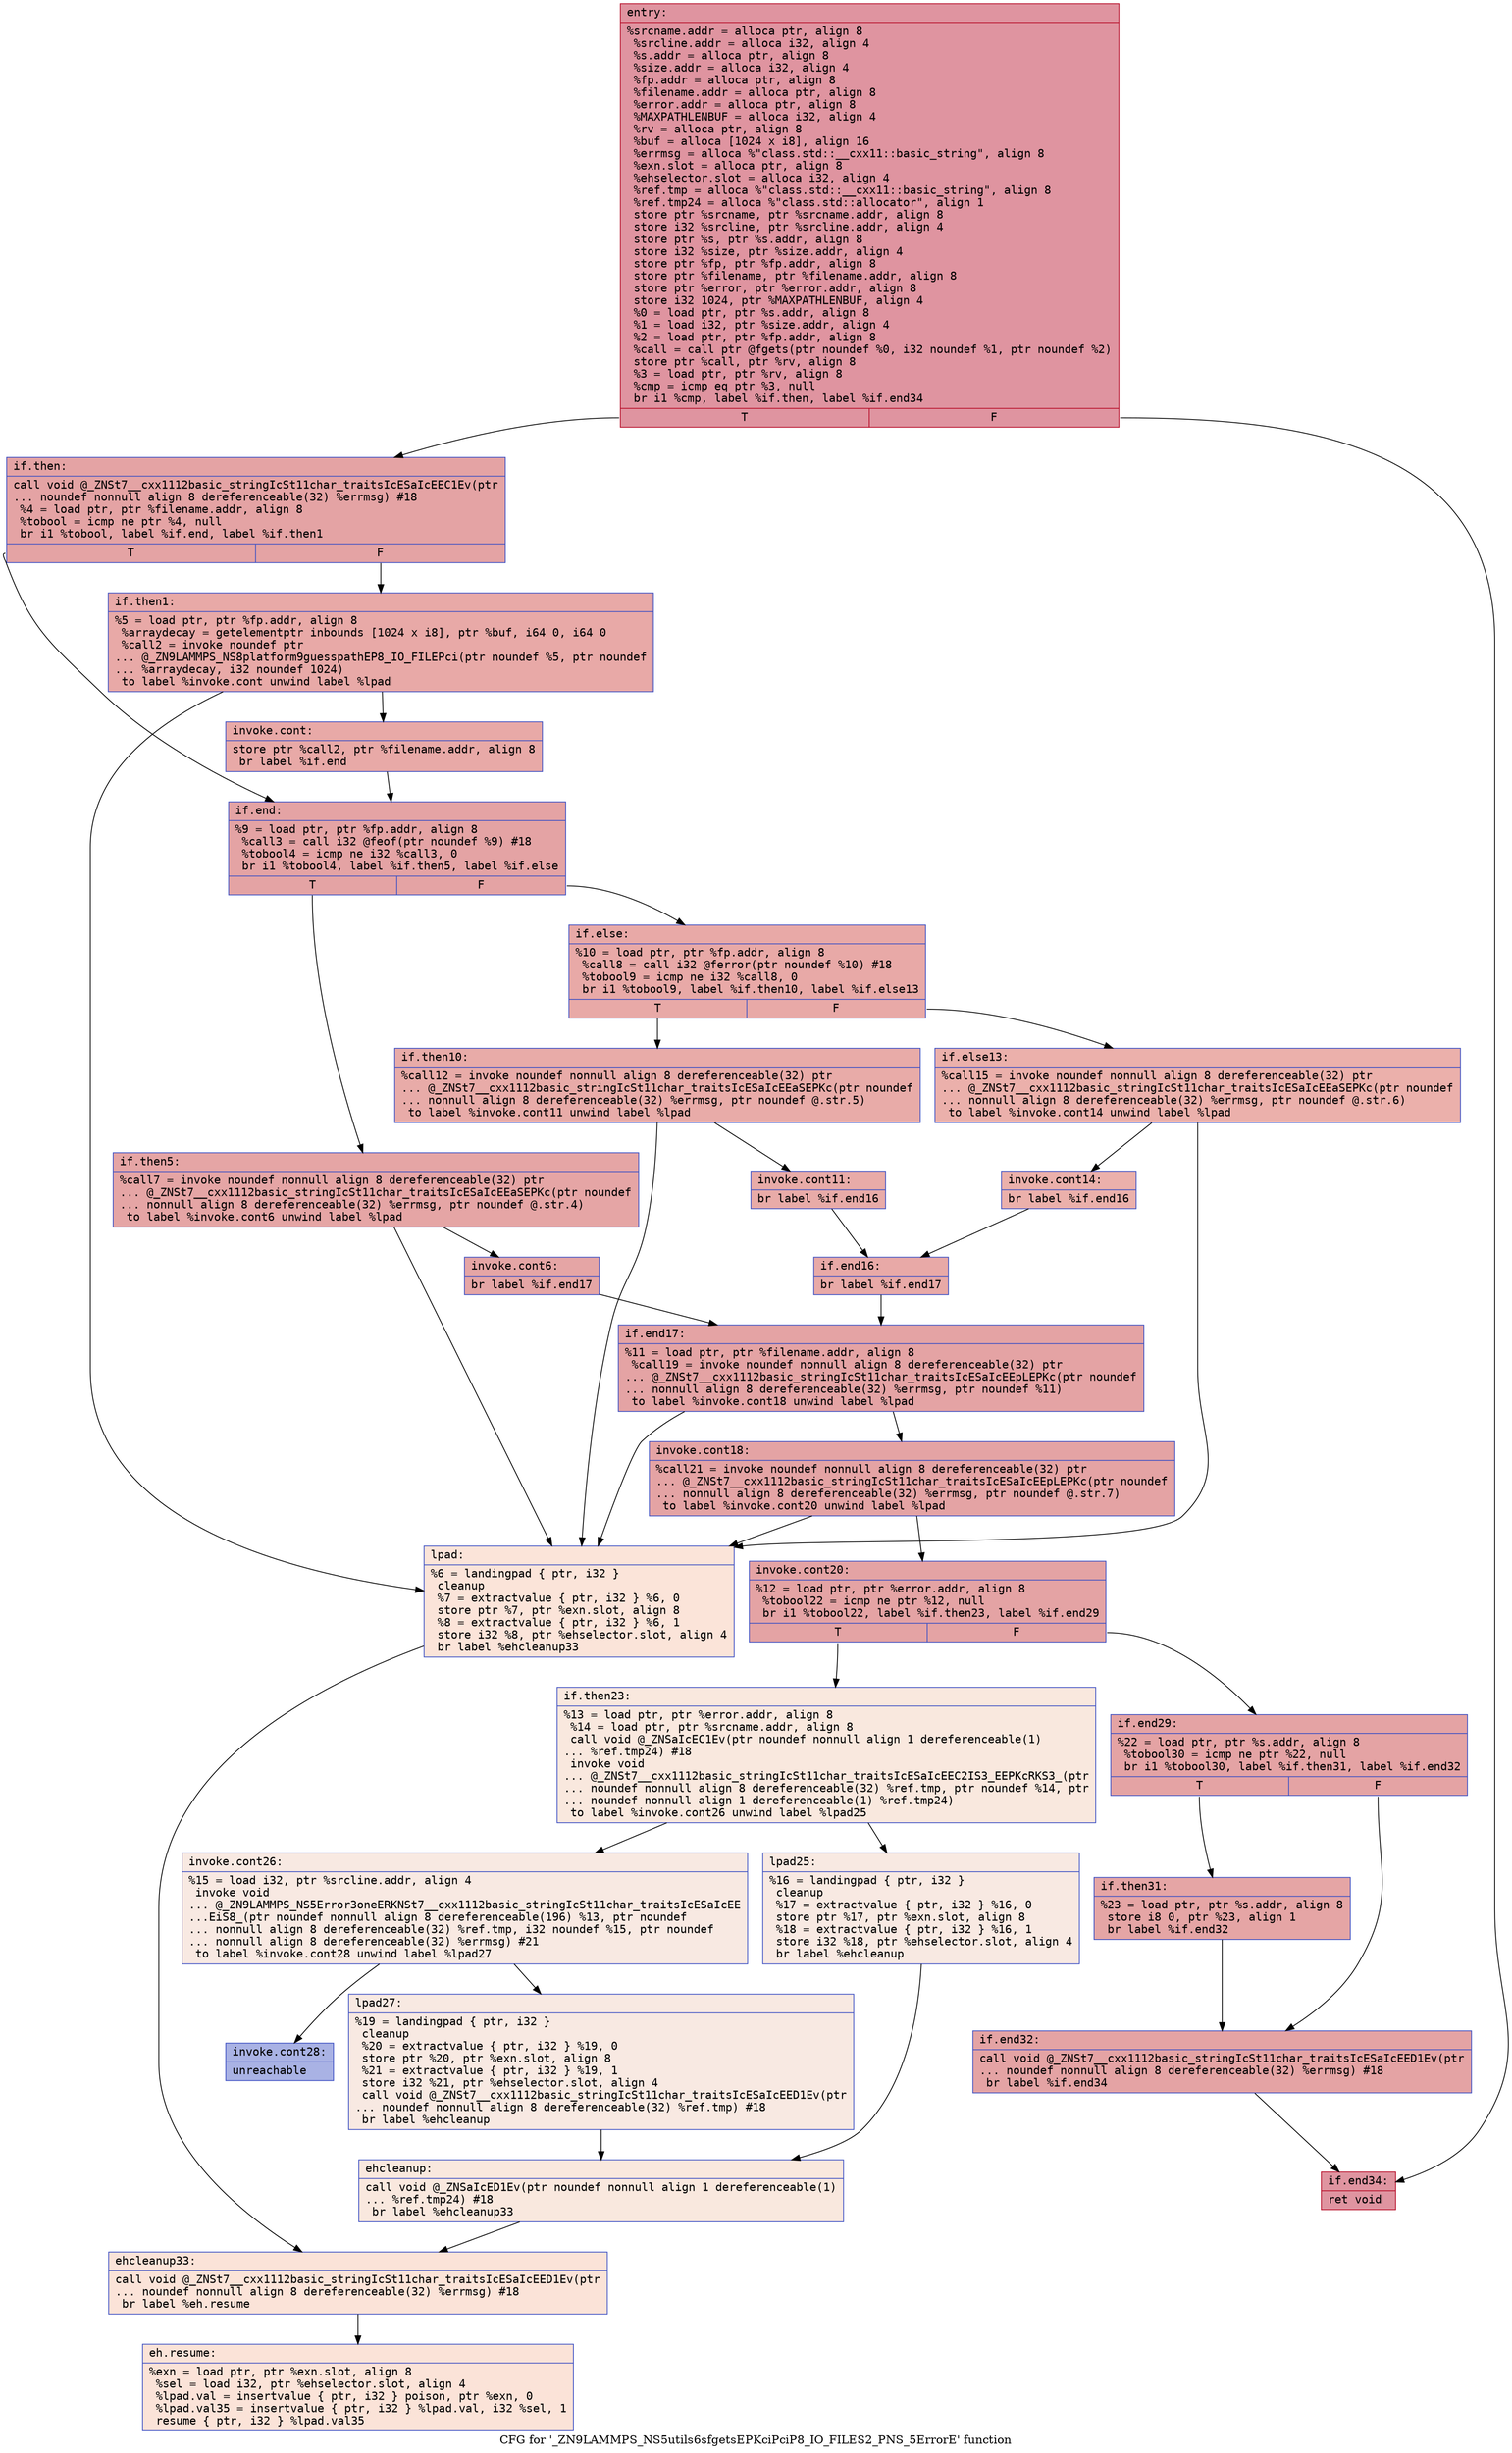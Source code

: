 digraph "CFG for '_ZN9LAMMPS_NS5utils6sfgetsEPKciPciP8_IO_FILES2_PNS_5ErrorE' function" {
	label="CFG for '_ZN9LAMMPS_NS5utils6sfgetsEPKciPciP8_IO_FILES2_PNS_5ErrorE' function";

	Node0x5584164df130 [shape=record,color="#b70d28ff", style=filled, fillcolor="#b70d2870" fontname="Courier",label="{entry:\l|  %srcname.addr = alloca ptr, align 8\l  %srcline.addr = alloca i32, align 4\l  %s.addr = alloca ptr, align 8\l  %size.addr = alloca i32, align 4\l  %fp.addr = alloca ptr, align 8\l  %filename.addr = alloca ptr, align 8\l  %error.addr = alloca ptr, align 8\l  %MAXPATHLENBUF = alloca i32, align 4\l  %rv = alloca ptr, align 8\l  %buf = alloca [1024 x i8], align 16\l  %errmsg = alloca %\"class.std::__cxx11::basic_string\", align 8\l  %exn.slot = alloca ptr, align 8\l  %ehselector.slot = alloca i32, align 4\l  %ref.tmp = alloca %\"class.std::__cxx11::basic_string\", align 8\l  %ref.tmp24 = alloca %\"class.std::allocator\", align 1\l  store ptr %srcname, ptr %srcname.addr, align 8\l  store i32 %srcline, ptr %srcline.addr, align 4\l  store ptr %s, ptr %s.addr, align 8\l  store i32 %size, ptr %size.addr, align 4\l  store ptr %fp, ptr %fp.addr, align 8\l  store ptr %filename, ptr %filename.addr, align 8\l  store ptr %error, ptr %error.addr, align 8\l  store i32 1024, ptr %MAXPATHLENBUF, align 4\l  %0 = load ptr, ptr %s.addr, align 8\l  %1 = load i32, ptr %size.addr, align 4\l  %2 = load ptr, ptr %fp.addr, align 8\l  %call = call ptr @fgets(ptr noundef %0, i32 noundef %1, ptr noundef %2)\l  store ptr %call, ptr %rv, align 8\l  %3 = load ptr, ptr %rv, align 8\l  %cmp = icmp eq ptr %3, null\l  br i1 %cmp, label %if.then, label %if.end34\l|{<s0>T|<s1>F}}"];
	Node0x5584164df130:s0 -> Node0x5584164df890[tooltip="entry -> if.then\nProbability 37.50%" ];
	Node0x5584164df130:s1 -> Node0x5584164df900[tooltip="entry -> if.end34\nProbability 62.50%" ];
	Node0x5584164df890 [shape=record,color="#3d50c3ff", style=filled, fillcolor="#c32e3170" fontname="Courier",label="{if.then:\l|  call void @_ZNSt7__cxx1112basic_stringIcSt11char_traitsIcESaIcEEC1Ev(ptr\l... noundef nonnull align 8 dereferenceable(32) %errmsg) #18\l  %4 = load ptr, ptr %filename.addr, align 8\l  %tobool = icmp ne ptr %4, null\l  br i1 %tobool, label %if.end, label %if.then1\l|{<s0>T|<s1>F}}"];
	Node0x5584164df890:s0 -> Node0x5584164e0cc0[tooltip="if.then -> if.end\nProbability 62.50%" ];
	Node0x5584164df890:s1 -> Node0x5584164e1040[tooltip="if.then -> if.then1\nProbability 37.50%" ];
	Node0x5584164e1040 [shape=record,color="#3d50c3ff", style=filled, fillcolor="#ca3b3770" fontname="Courier",label="{if.then1:\l|  %5 = load ptr, ptr %fp.addr, align 8\l  %arraydecay = getelementptr inbounds [1024 x i8], ptr %buf, i64 0, i64 0\l  %call2 = invoke noundef ptr\l... @_ZN9LAMMPS_NS8platform9guesspathEP8_IO_FILEPci(ptr noundef %5, ptr noundef\l... %arraydecay, i32 noundef 1024)\l          to label %invoke.cont unwind label %lpad\l}"];
	Node0x5584164e1040 -> Node0x5584164e1350[tooltip="if.then1 -> invoke.cont\nProbability 100.00%" ];
	Node0x5584164e1040 -> Node0x5584164e13d0[tooltip="if.then1 -> lpad\nProbability 0.00%" ];
	Node0x5584164e1350 [shape=record,color="#3d50c3ff", style=filled, fillcolor="#ca3b3770" fontname="Courier",label="{invoke.cont:\l|  store ptr %call2, ptr %filename.addr, align 8\l  br label %if.end\l}"];
	Node0x5584164e1350 -> Node0x5584164e0cc0[tooltip="invoke.cont -> if.end\nProbability 100.00%" ];
	Node0x5584164e13d0 [shape=record,color="#3d50c3ff", style=filled, fillcolor="#f5c1a970" fontname="Courier",label="{lpad:\l|  %6 = landingpad \{ ptr, i32 \}\l          cleanup\l  %7 = extractvalue \{ ptr, i32 \} %6, 0\l  store ptr %7, ptr %exn.slot, align 8\l  %8 = extractvalue \{ ptr, i32 \} %6, 1\l  store i32 %8, ptr %ehselector.slot, align 4\l  br label %ehcleanup33\l}"];
	Node0x5584164e13d0 -> Node0x5584164e1b10[tooltip="lpad -> ehcleanup33\nProbability 100.00%" ];
	Node0x5584164e0cc0 [shape=record,color="#3d50c3ff", style=filled, fillcolor="#c32e3170" fontname="Courier",label="{if.end:\l|  %9 = load ptr, ptr %fp.addr, align 8\l  %call3 = call i32 @feof(ptr noundef %9) #18\l  %tobool4 = icmp ne i32 %call3, 0\l  br i1 %tobool4, label %if.then5, label %if.else\l|{<s0>T|<s1>F}}"];
	Node0x5584164e0cc0:s0 -> Node0x5584164e1eb0[tooltip="if.end -> if.then5\nProbability 62.50%" ];
	Node0x5584164e0cc0:s1 -> Node0x5584164e1f90[tooltip="if.end -> if.else\nProbability 37.50%" ];
	Node0x5584164e1eb0 [shape=record,color="#3d50c3ff", style=filled, fillcolor="#c5333470" fontname="Courier",label="{if.then5:\l|  %call7 = invoke noundef nonnull align 8 dereferenceable(32) ptr\l... @_ZNSt7__cxx1112basic_stringIcSt11char_traitsIcESaIcEEaSEPKc(ptr noundef\l... nonnull align 8 dereferenceable(32) %errmsg, ptr noundef @.str.4)\l          to label %invoke.cont6 unwind label %lpad\l}"];
	Node0x5584164e1eb0 -> Node0x5584164e2160[tooltip="if.then5 -> invoke.cont6\nProbability 100.00%" ];
	Node0x5584164e1eb0 -> Node0x5584164e13d0[tooltip="if.then5 -> lpad\nProbability 0.00%" ];
	Node0x5584164e2160 [shape=record,color="#3d50c3ff", style=filled, fillcolor="#c5333470" fontname="Courier",label="{invoke.cont6:\l|  br label %if.end17\l}"];
	Node0x5584164e2160 -> Node0x5584164e2110[tooltip="invoke.cont6 -> if.end17\nProbability 100.00%" ];
	Node0x5584164e1f90 [shape=record,color="#3d50c3ff", style=filled, fillcolor="#ca3b3770" fontname="Courier",label="{if.else:\l|  %10 = load ptr, ptr %fp.addr, align 8\l  %call8 = call i32 @ferror(ptr noundef %10) #18\l  %tobool9 = icmp ne i32 %call8, 0\l  br i1 %tobool9, label %if.then10, label %if.else13\l|{<s0>T|<s1>F}}"];
	Node0x5584164e1f90:s0 -> Node0x5584164e2800[tooltip="if.else -> if.then10\nProbability 62.50%" ];
	Node0x5584164e1f90:s1 -> Node0x5584164e28e0[tooltip="if.else -> if.else13\nProbability 37.50%" ];
	Node0x5584164e2800 [shape=record,color="#3d50c3ff", style=filled, fillcolor="#cc403a70" fontname="Courier",label="{if.then10:\l|  %call12 = invoke noundef nonnull align 8 dereferenceable(32) ptr\l... @_ZNSt7__cxx1112basic_stringIcSt11char_traitsIcESaIcEEaSEPKc(ptr noundef\l... nonnull align 8 dereferenceable(32) %errmsg, ptr noundef @.str.5)\l          to label %invoke.cont11 unwind label %lpad\l}"];
	Node0x5584164e2800 -> Node0x5584164e2ac0[tooltip="if.then10 -> invoke.cont11\nProbability 100.00%" ];
	Node0x5584164e2800 -> Node0x5584164e13d0[tooltip="if.then10 -> lpad\nProbability 0.00%" ];
	Node0x5584164e2ac0 [shape=record,color="#3d50c3ff", style=filled, fillcolor="#cc403a70" fontname="Courier",label="{invoke.cont11:\l|  br label %if.end16\l}"];
	Node0x5584164e2ac0 -> Node0x5584164e2a70[tooltip="invoke.cont11 -> if.end16\nProbability 100.00%" ];
	Node0x5584164e28e0 [shape=record,color="#3d50c3ff", style=filled, fillcolor="#d24b4070" fontname="Courier",label="{if.else13:\l|  %call15 = invoke noundef nonnull align 8 dereferenceable(32) ptr\l... @_ZNSt7__cxx1112basic_stringIcSt11char_traitsIcESaIcEEaSEPKc(ptr noundef\l... nonnull align 8 dereferenceable(32) %errmsg, ptr noundef @.str.6)\l          to label %invoke.cont14 unwind label %lpad\l}"];
	Node0x5584164e28e0 -> Node0x5584164e0a60[tooltip="if.else13 -> invoke.cont14\nProbability 100.00%" ];
	Node0x5584164e28e0 -> Node0x5584164e13d0[tooltip="if.else13 -> lpad\nProbability 0.00%" ];
	Node0x5584164e0a60 [shape=record,color="#3d50c3ff", style=filled, fillcolor="#d24b4070" fontname="Courier",label="{invoke.cont14:\l|  br label %if.end16\l}"];
	Node0x5584164e0a60 -> Node0x5584164e2a70[tooltip="invoke.cont14 -> if.end16\nProbability 100.00%" ];
	Node0x5584164e2a70 [shape=record,color="#3d50c3ff", style=filled, fillcolor="#ca3b3770" fontname="Courier",label="{if.end16:\l|  br label %if.end17\l}"];
	Node0x5584164e2a70 -> Node0x5584164e2110[tooltip="if.end16 -> if.end17\nProbability 100.00%" ];
	Node0x5584164e2110 [shape=record,color="#3d50c3ff", style=filled, fillcolor="#c32e3170" fontname="Courier",label="{if.end17:\l|  %11 = load ptr, ptr %filename.addr, align 8\l  %call19 = invoke noundef nonnull align 8 dereferenceable(32) ptr\l... @_ZNSt7__cxx1112basic_stringIcSt11char_traitsIcESaIcEEpLEPKc(ptr noundef\l... nonnull align 8 dereferenceable(32) %errmsg, ptr noundef %11)\l          to label %invoke.cont18 unwind label %lpad\l}"];
	Node0x5584164e2110 -> Node0x5584164e3410[tooltip="if.end17 -> invoke.cont18\nProbability 100.00%" ];
	Node0x5584164e2110 -> Node0x5584164e13d0[tooltip="if.end17 -> lpad\nProbability 0.00%" ];
	Node0x5584164e3410 [shape=record,color="#3d50c3ff", style=filled, fillcolor="#c32e3170" fontname="Courier",label="{invoke.cont18:\l|  %call21 = invoke noundef nonnull align 8 dereferenceable(32) ptr\l... @_ZNSt7__cxx1112basic_stringIcSt11char_traitsIcESaIcEEpLEPKc(ptr noundef\l... nonnull align 8 dereferenceable(32) %errmsg, ptr noundef @.str.7)\l          to label %invoke.cont20 unwind label %lpad\l}"];
	Node0x5584164e3410 -> Node0x5584164e36d0[tooltip="invoke.cont18 -> invoke.cont20\nProbability 100.00%" ];
	Node0x5584164e3410 -> Node0x5584164e13d0[tooltip="invoke.cont18 -> lpad\nProbability 0.00%" ];
	Node0x5584164e36d0 [shape=record,color="#3d50c3ff", style=filled, fillcolor="#c32e3170" fontname="Courier",label="{invoke.cont20:\l|  %12 = load ptr, ptr %error.addr, align 8\l  %tobool22 = icmp ne ptr %12, null\l  br i1 %tobool22, label %if.then23, label %if.end29\l|{<s0>T|<s1>F}}"];
	Node0x5584164e36d0:s0 -> Node0x5584164e0a10[tooltip="invoke.cont20 -> if.then23\nProbability 0.00%" ];
	Node0x5584164e36d0:s1 -> Node0x5584164e3a30[tooltip="invoke.cont20 -> if.end29\nProbability 100.00%" ];
	Node0x5584164e0a10 [shape=record,color="#3d50c3ff", style=filled, fillcolor="#f2cab570" fontname="Courier",label="{if.then23:\l|  %13 = load ptr, ptr %error.addr, align 8\l  %14 = load ptr, ptr %srcname.addr, align 8\l  call void @_ZNSaIcEC1Ev(ptr noundef nonnull align 1 dereferenceable(1)\l... %ref.tmp24) #18\l  invoke void\l... @_ZNSt7__cxx1112basic_stringIcSt11char_traitsIcESaIcEEC2IS3_EEPKcRKS3_(ptr\l... noundef nonnull align 8 dereferenceable(32) %ref.tmp, ptr noundef %14, ptr\l... noundef nonnull align 1 dereferenceable(1) %ref.tmp24)\l          to label %invoke.cont26 unwind label %lpad25\l}"];
	Node0x5584164e0a10 -> Node0x5584164e3dc0[tooltip="if.then23 -> invoke.cont26\nProbability 50.00%" ];
	Node0x5584164e0a10 -> Node0x5584164e3e40[tooltip="if.then23 -> lpad25\nProbability 50.00%" ];
	Node0x5584164e3dc0 [shape=record,color="#3d50c3ff", style=filled, fillcolor="#efcebd70" fontname="Courier",label="{invoke.cont26:\l|  %15 = load i32, ptr %srcline.addr, align 4\l  invoke void\l... @_ZN9LAMMPS_NS5Error3oneERKNSt7__cxx1112basic_stringIcSt11char_traitsIcESaIcEE\l...EiS8_(ptr noundef nonnull align 8 dereferenceable(196) %13, ptr noundef\l... nonnull align 8 dereferenceable(32) %ref.tmp, i32 noundef %15, ptr noundef\l... nonnull align 8 dereferenceable(32) %errmsg) #21\l          to label %invoke.cont28 unwind label %lpad27\l}"];
	Node0x5584164e3dc0 -> Node0x5584164e3d70[tooltip="invoke.cont26 -> invoke.cont28\nProbability 0.00%" ];
	Node0x5584164e3dc0 -> Node0x5584164e41b0[tooltip="invoke.cont26 -> lpad27\nProbability 100.00%" ];
	Node0x5584164e3d70 [shape=record,color="#3d50c3ff", style=filled, fillcolor="#3d50c370" fontname="Courier",label="{invoke.cont28:\l|  unreachable\l}"];
	Node0x5584164e3e40 [shape=record,color="#3d50c3ff", style=filled, fillcolor="#efcebd70" fontname="Courier",label="{lpad25:\l|  %16 = landingpad \{ ptr, i32 \}\l          cleanup\l  %17 = extractvalue \{ ptr, i32 \} %16, 0\l  store ptr %17, ptr %exn.slot, align 8\l  %18 = extractvalue \{ ptr, i32 \} %16, 1\l  store i32 %18, ptr %ehselector.slot, align 4\l  br label %ehcleanup\l}"];
	Node0x5584164e3e40 -> Node0x5584164e4850[tooltip="lpad25 -> ehcleanup\nProbability 100.00%" ];
	Node0x5584164e41b0 [shape=record,color="#3d50c3ff", style=filled, fillcolor="#efcebd70" fontname="Courier",label="{lpad27:\l|  %19 = landingpad \{ ptr, i32 \}\l          cleanup\l  %20 = extractvalue \{ ptr, i32 \} %19, 0\l  store ptr %20, ptr %exn.slot, align 8\l  %21 = extractvalue \{ ptr, i32 \} %19, 1\l  store i32 %21, ptr %ehselector.slot, align 4\l  call void @_ZNSt7__cxx1112basic_stringIcSt11char_traitsIcESaIcEED1Ev(ptr\l... noundef nonnull align 8 dereferenceable(32) %ref.tmp) #18\l  br label %ehcleanup\l}"];
	Node0x5584164e41b0 -> Node0x5584164e4850[tooltip="lpad27 -> ehcleanup\nProbability 100.00%" ];
	Node0x5584164e4850 [shape=record,color="#3d50c3ff", style=filled, fillcolor="#f2cab570" fontname="Courier",label="{ehcleanup:\l|  call void @_ZNSaIcED1Ev(ptr noundef nonnull align 1 dereferenceable(1)\l... %ref.tmp24) #18\l  br label %ehcleanup33\l}"];
	Node0x5584164e4850 -> Node0x5584164e1b10[tooltip="ehcleanup -> ehcleanup33\nProbability 100.00%" ];
	Node0x5584164e3a30 [shape=record,color="#3d50c3ff", style=filled, fillcolor="#c32e3170" fontname="Courier",label="{if.end29:\l|  %22 = load ptr, ptr %s.addr, align 8\l  %tobool30 = icmp ne ptr %22, null\l  br i1 %tobool30, label %if.then31, label %if.end32\l|{<s0>T|<s1>F}}"];
	Node0x5584164e3a30:s0 -> Node0x5584164e4fd0[tooltip="if.end29 -> if.then31\nProbability 62.50%" ];
	Node0x5584164e3a30:s1 -> Node0x5584164e5050[tooltip="if.end29 -> if.end32\nProbability 37.50%" ];
	Node0x5584164e4fd0 [shape=record,color="#3d50c3ff", style=filled, fillcolor="#c5333470" fontname="Courier",label="{if.then31:\l|  %23 = load ptr, ptr %s.addr, align 8\l  store i8 0, ptr %23, align 1\l  br label %if.end32\l}"];
	Node0x5584164e4fd0 -> Node0x5584164e5050[tooltip="if.then31 -> if.end32\nProbability 100.00%" ];
	Node0x5584164e5050 [shape=record,color="#3d50c3ff", style=filled, fillcolor="#c32e3170" fontname="Courier",label="{if.end32:\l|  call void @_ZNSt7__cxx1112basic_stringIcSt11char_traitsIcESaIcEED1Ev(ptr\l... noundef nonnull align 8 dereferenceable(32) %errmsg) #18\l  br label %if.end34\l}"];
	Node0x5584164e5050 -> Node0x5584164df900[tooltip="if.end32 -> if.end34\nProbability 100.00%" ];
	Node0x5584164e1b10 [shape=record,color="#3d50c3ff", style=filled, fillcolor="#f6bfa670" fontname="Courier",label="{ehcleanup33:\l|  call void @_ZNSt7__cxx1112basic_stringIcSt11char_traitsIcESaIcEED1Ev(ptr\l... noundef nonnull align 8 dereferenceable(32) %errmsg) #18\l  br label %eh.resume\l}"];
	Node0x5584164e1b10 -> Node0x5584164e5310[tooltip="ehcleanup33 -> eh.resume\nProbability 100.00%" ];
	Node0x5584164df900 [shape=record,color="#b70d28ff", style=filled, fillcolor="#b70d2870" fontname="Courier",label="{if.end34:\l|  ret void\l}"];
	Node0x5584164e5310 [shape=record,color="#3d50c3ff", style=filled, fillcolor="#f6bfa670" fontname="Courier",label="{eh.resume:\l|  %exn = load ptr, ptr %exn.slot, align 8\l  %sel = load i32, ptr %ehselector.slot, align 4\l  %lpad.val = insertvalue \{ ptr, i32 \} poison, ptr %exn, 0\l  %lpad.val35 = insertvalue \{ ptr, i32 \} %lpad.val, i32 %sel, 1\l  resume \{ ptr, i32 \} %lpad.val35\l}"];
}
